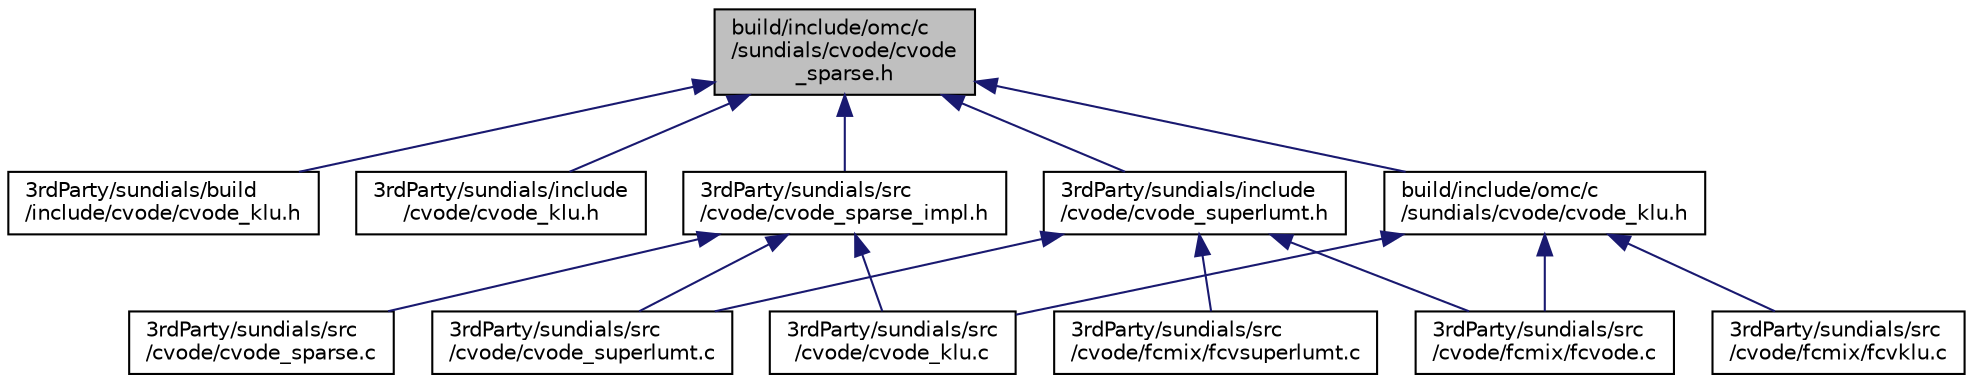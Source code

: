 digraph "build/include/omc/c/sundials/cvode/cvode_sparse.h"
{
  edge [fontname="Helvetica",fontsize="10",labelfontname="Helvetica",labelfontsize="10"];
  node [fontname="Helvetica",fontsize="10",shape=record];
  Node3 [label="build/include/omc/c\l/sundials/cvode/cvode\l_sparse.h",height=0.2,width=0.4,color="black", fillcolor="grey75", style="filled", fontcolor="black"];
  Node3 -> Node4 [dir="back",color="midnightblue",fontsize="10",style="solid",fontname="Helvetica"];
  Node4 [label="3rdParty/sundials/build\l/include/cvode/cvode_klu.h",height=0.2,width=0.4,color="black", fillcolor="white", style="filled",URL="$d9/da7/3rd_party_2sundials_2build_2include_2cvode_2cvode__klu_8h.html"];
  Node3 -> Node5 [dir="back",color="midnightblue",fontsize="10",style="solid",fontname="Helvetica"];
  Node5 [label="3rdParty/sundials/include\l/cvode/cvode_klu.h",height=0.2,width=0.4,color="black", fillcolor="white", style="filled",URL="$dc/d8c/3rd_party_2sundials_2include_2cvode_2cvode__klu_8h.html"];
  Node3 -> Node6 [dir="back",color="midnightblue",fontsize="10",style="solid",fontname="Helvetica"];
  Node6 [label="3rdParty/sundials/include\l/cvode/cvode_superlumt.h",height=0.2,width=0.4,color="black", fillcolor="white", style="filled",URL="$d2/d15/cvode__superlumt_8h.html"];
  Node6 -> Node7 [dir="back",color="midnightblue",fontsize="10",style="solid",fontname="Helvetica"];
  Node7 [label="3rdParty/sundials/src\l/cvode/cvode_superlumt.c",height=0.2,width=0.4,color="black", fillcolor="white", style="filled",URL="$db/dc3/cvode__superlumt_8c.html"];
  Node6 -> Node8 [dir="back",color="midnightblue",fontsize="10",style="solid",fontname="Helvetica"];
  Node8 [label="3rdParty/sundials/src\l/cvode/fcmix/fcvode.c",height=0.2,width=0.4,color="black", fillcolor="white", style="filled",URL="$df/d4f/fcvode_8c.html"];
  Node6 -> Node9 [dir="back",color="midnightblue",fontsize="10",style="solid",fontname="Helvetica"];
  Node9 [label="3rdParty/sundials/src\l/cvode/fcmix/fcvsuperlumt.c",height=0.2,width=0.4,color="black", fillcolor="white", style="filled",URL="$dd/dd1/fcvsuperlumt_8c.html"];
  Node3 -> Node10 [dir="back",color="midnightblue",fontsize="10",style="solid",fontname="Helvetica"];
  Node10 [label="3rdParty/sundials/src\l/cvode/cvode_sparse_impl.h",height=0.2,width=0.4,color="black", fillcolor="white", style="filled",URL="$dd/dc1/cvode__sparse__impl_8h.html"];
  Node10 -> Node11 [dir="back",color="midnightblue",fontsize="10",style="solid",fontname="Helvetica"];
  Node11 [label="3rdParty/sundials/src\l/cvode/cvode_klu.c",height=0.2,width=0.4,color="black", fillcolor="white", style="filled",URL="$d4/d02/cvode__klu_8c.html"];
  Node10 -> Node12 [dir="back",color="midnightblue",fontsize="10",style="solid",fontname="Helvetica"];
  Node12 [label="3rdParty/sundials/src\l/cvode/cvode_sparse.c",height=0.2,width=0.4,color="black", fillcolor="white", style="filled",URL="$d4/d42/cvode__sparse_8c.html"];
  Node10 -> Node7 [dir="back",color="midnightblue",fontsize="10",style="solid",fontname="Helvetica"];
  Node3 -> Node13 [dir="back",color="midnightblue",fontsize="10",style="solid",fontname="Helvetica"];
  Node13 [label="build/include/omc/c\l/sundials/cvode/cvode_klu.h",height=0.2,width=0.4,color="black", fillcolor="white", style="filled",URL="$dc/d1f/build_2include_2omc_2c_2sundials_2cvode_2cvode__klu_8h.html"];
  Node13 -> Node11 [dir="back",color="midnightblue",fontsize="10",style="solid",fontname="Helvetica"];
  Node13 -> Node14 [dir="back",color="midnightblue",fontsize="10",style="solid",fontname="Helvetica"];
  Node14 [label="3rdParty/sundials/src\l/cvode/fcmix/fcvklu.c",height=0.2,width=0.4,color="black", fillcolor="white", style="filled",URL="$dc/db1/fcvklu_8c.html"];
  Node13 -> Node8 [dir="back",color="midnightblue",fontsize="10",style="solid",fontname="Helvetica"];
}
